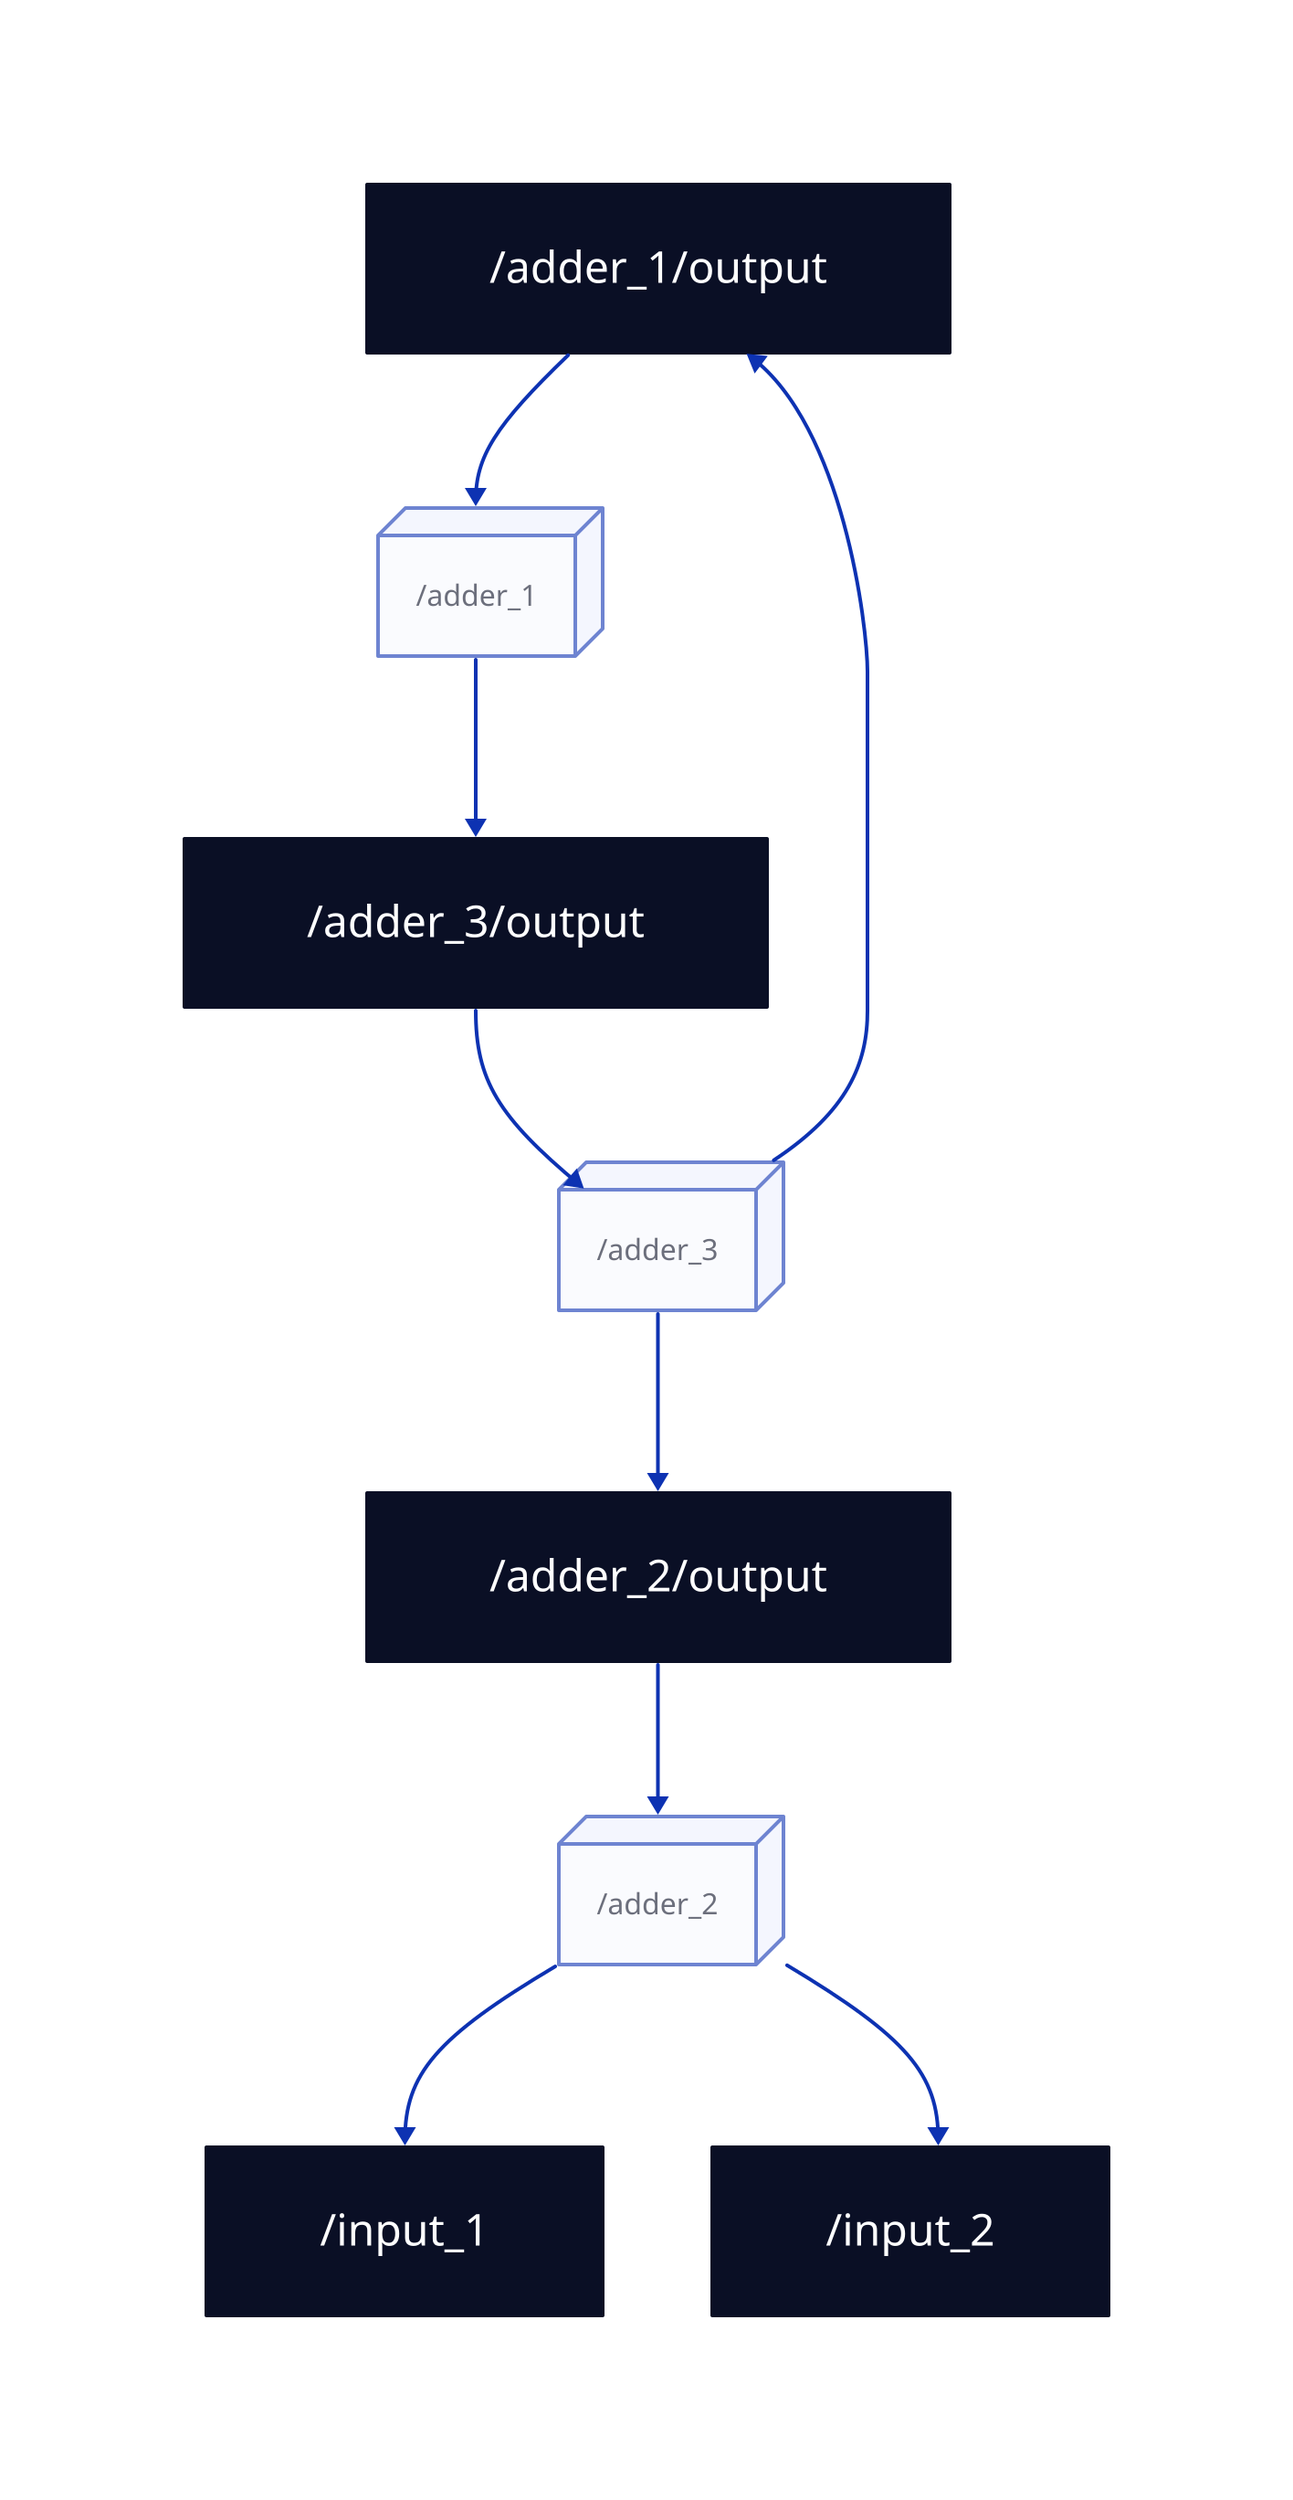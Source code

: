 /adder_1/output: {
  shape: class
}
/adder_2/output: {
  shape: class
}
/adder_3/output: {
  shape: class
}
/input_1: {
  shape: class
}
/input_2: {
  shape: class
}
/adder_1: {
  style: {
    opacity: 0.6
    3d: true
  }
}
/adder_2: {
  style: {
    opacity: 0.6
    3d: true
  }
}
/adder_3: {
  style: {
    opacity: 0.6
    3d: true
  }
}
/adder_1 -> /adder_3/output
/adder_1 <- /adder_1/output
/adder_2 -> /input_1
/adder_2 -> /input_2
/adder_2 <- /adder_2/output
/adder_3 -> /adder_1/output
/adder_3 -> /adder_2/output
/adder_3 <- /adder_3/output